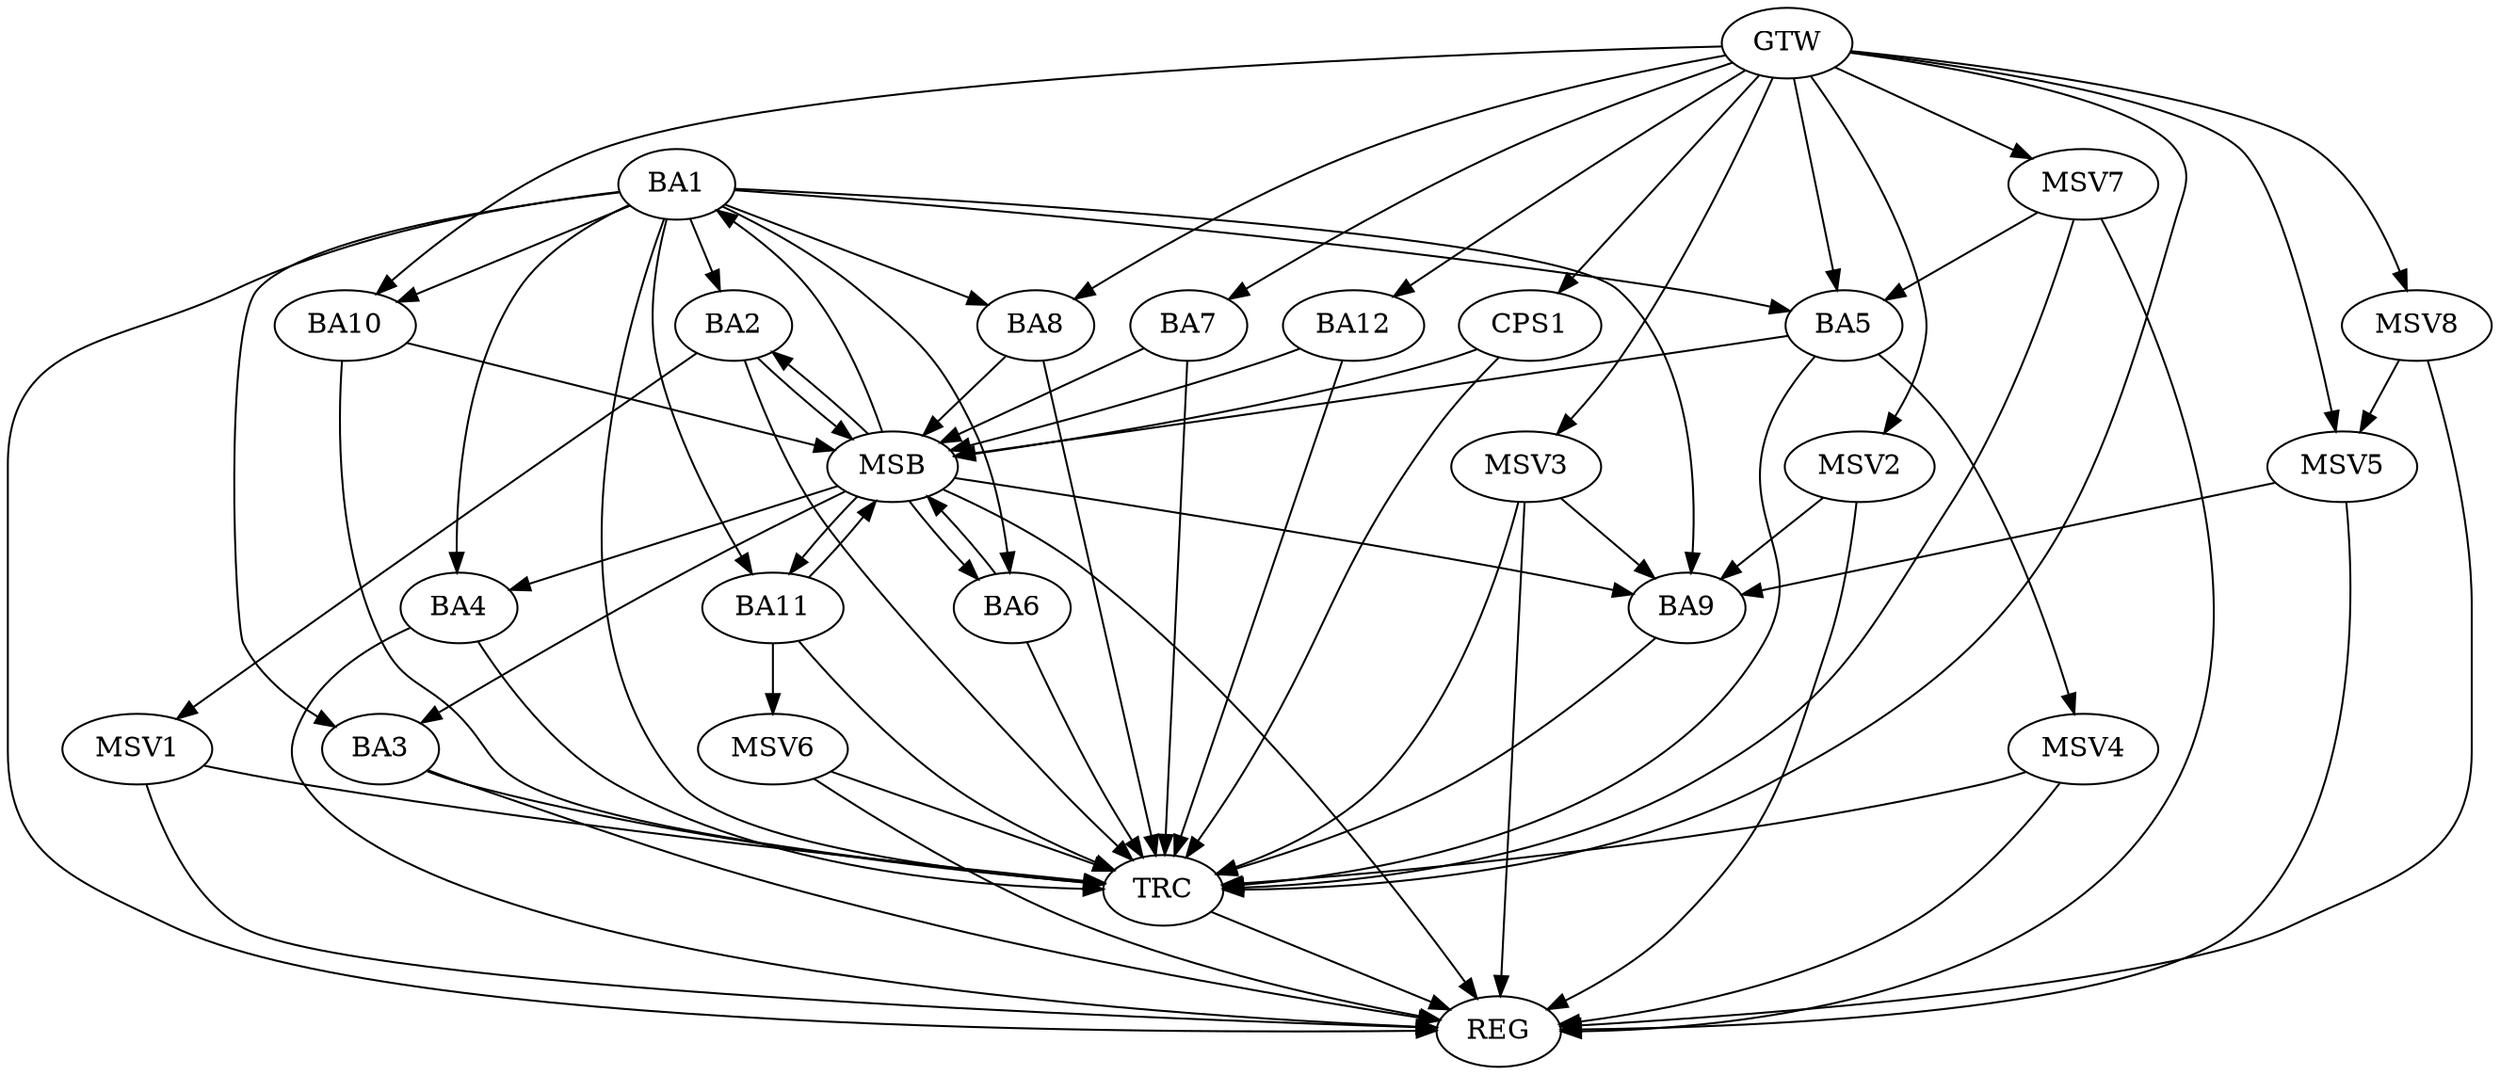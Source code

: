 strict digraph G {
  BA1 [ label="BA1" ];
  BA2 [ label="BA2" ];
  BA3 [ label="BA3" ];
  BA4 [ label="BA4" ];
  BA5 [ label="BA5" ];
  BA6 [ label="BA6" ];
  BA7 [ label="BA7" ];
  BA8 [ label="BA8" ];
  BA9 [ label="BA9" ];
  BA10 [ label="BA10" ];
  BA11 [ label="BA11" ];
  BA12 [ label="BA12" ];
  CPS1 [ label="CPS1" ];
  GTW [ label="GTW" ];
  REG [ label="REG" ];
  MSB [ label="MSB" ];
  TRC [ label="TRC" ];
  MSV1 [ label="MSV1" ];
  MSV2 [ label="MSV2" ];
  MSV3 [ label="MSV3" ];
  MSV4 [ label="MSV4" ];
  MSV5 [ label="MSV5" ];
  MSV6 [ label="MSV6" ];
  MSV7 [ label="MSV7" ];
  MSV8 [ label="MSV8" ];
  BA1 -> BA2;
  GTW -> BA5;
  GTW -> BA7;
  GTW -> BA8;
  GTW -> BA10;
  GTW -> BA12;
  GTW -> CPS1;
  BA1 -> REG;
  BA3 -> REG;
  BA4 -> REG;
  BA2 -> MSB;
  MSB -> BA1;
  MSB -> REG;
  BA5 -> MSB;
  MSB -> BA3;
  BA6 -> MSB;
  MSB -> BA2;
  BA7 -> MSB;
  MSB -> BA4;
  BA8 -> MSB;
  BA10 -> MSB;
  BA11 -> MSB;
  MSB -> BA9;
  BA12 -> MSB;
  CPS1 -> MSB;
  MSB -> BA6;
  MSB -> BA11;
  BA1 -> TRC;
  BA2 -> TRC;
  BA3 -> TRC;
  BA4 -> TRC;
  BA5 -> TRC;
  BA6 -> TRC;
  BA7 -> TRC;
  BA8 -> TRC;
  BA9 -> TRC;
  BA10 -> TRC;
  BA11 -> TRC;
  BA12 -> TRC;
  CPS1 -> TRC;
  GTW -> TRC;
  TRC -> REG;
  BA1 -> BA4;
  BA1 -> BA10;
  BA1 -> BA3;
  BA1 -> BA5;
  BA1 -> BA8;
  BA1 -> BA11;
  BA1 -> BA9;
  BA1 -> BA6;
  BA2 -> MSV1;
  MSV1 -> REG;
  MSV1 -> TRC;
  MSV2 -> BA9;
  GTW -> MSV2;
  MSV2 -> REG;
  MSV3 -> BA9;
  GTW -> MSV3;
  MSV3 -> REG;
  MSV3 -> TRC;
  BA5 -> MSV4;
  MSV4 -> REG;
  MSV4 -> TRC;
  MSV5 -> BA9;
  GTW -> MSV5;
  MSV5 -> REG;
  BA11 -> MSV6;
  MSV6 -> REG;
  MSV6 -> TRC;
  MSV7 -> BA5;
  GTW -> MSV7;
  MSV7 -> REG;
  MSV7 -> TRC;
  MSV8 -> MSV5;
  GTW -> MSV8;
  MSV8 -> REG;
}
